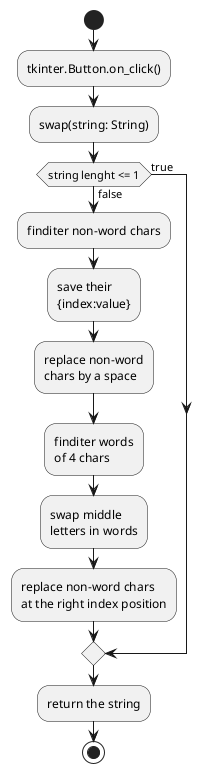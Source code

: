 @startuml
'https://plantuml.com/activity-diagram-beta

start
:tkinter.Button.on_click();
:swap(string: String);
if (string lenght <= 1) then (true)

else (false)
    :finditer non-word chars;
    :save their\n{index:value};
    :replace non-word\nchars by a space;
    :finditer words\nof 4 chars;
    :swap middle\nletters in words;
    :replace non-word chars\nat the right index position;

endif
:return the string;
stop

@enduml
